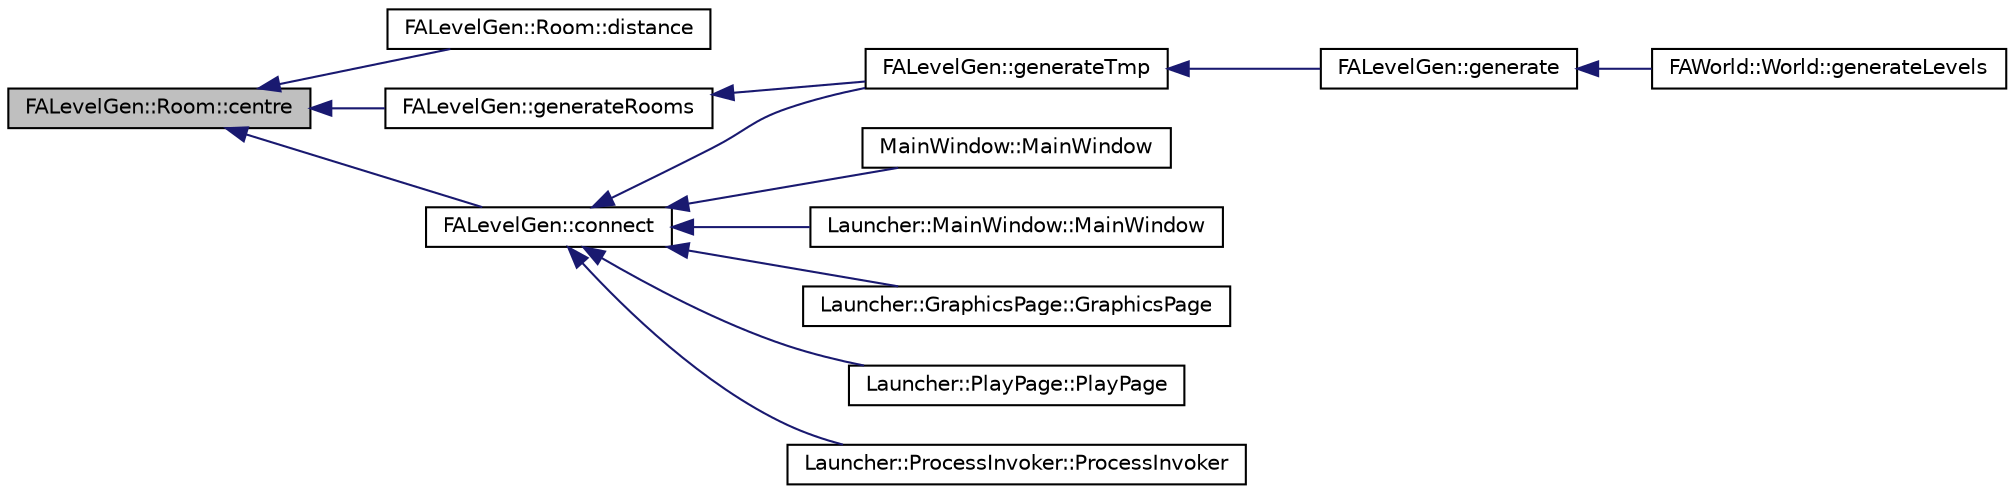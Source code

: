 digraph G
{
  edge [fontname="Helvetica",fontsize="10",labelfontname="Helvetica",labelfontsize="10"];
  node [fontname="Helvetica",fontsize="10",shape=record];
  rankdir="LR";
  Node1 [label="FALevelGen::Room::centre",height=0.2,width=0.4,color="black", fillcolor="grey75", style="filled" fontcolor="black"];
  Node1 -> Node2 [dir="back",color="midnightblue",fontsize="10",style="solid",fontname="Helvetica"];
  Node2 [label="FALevelGen::Room::distance",height=0.2,width=0.4,color="black", fillcolor="white", style="filled",URL="$class_f_a_level_gen_1_1_room.html#a17ddaaf881b4acb64723c587aece1a98"];
  Node1 -> Node3 [dir="back",color="midnightblue",fontsize="10",style="solid",fontname="Helvetica"];
  Node3 [label="FALevelGen::connect",height=0.2,width=0.4,color="black", fillcolor="white", style="filled",URL="$namespace_f_a_level_gen.html#aab6daf68a2c5c15cfc70e3306a58b0c4"];
  Node3 -> Node4 [dir="back",color="midnightblue",fontsize="10",style="solid",fontname="Helvetica"];
  Node4 [label="MainWindow::MainWindow",height=0.2,width=0.4,color="black", fillcolor="white", style="filled",URL="$class_main_window.html#a8b244be8b7b7db1b08de2a2acb9409db"];
  Node3 -> Node5 [dir="back",color="midnightblue",fontsize="10",style="solid",fontname="Helvetica"];
  Node5 [label="Launcher::MainWindow::MainWindow",height=0.2,width=0.4,color="black", fillcolor="white", style="filled",URL="$class_launcher_1_1_main_window.html#a8b244be8b7b7db1b08de2a2acb9409db"];
  Node3 -> Node6 [dir="back",color="midnightblue",fontsize="10",style="solid",fontname="Helvetica"];
  Node6 [label="FALevelGen::generateTmp",height=0.2,width=0.4,color="black", fillcolor="white", style="filled",URL="$namespace_f_a_level_gen.html#a3e67d9abf003b6628cc7f4421fef950b"];
  Node6 -> Node7 [dir="back",color="midnightblue",fontsize="10",style="solid",fontname="Helvetica"];
  Node7 [label="FALevelGen::generate",height=0.2,width=0.4,color="black", fillcolor="white", style="filled",URL="$namespace_f_a_level_gen.html#acf970d89560068907dc8e5f8a0511161"];
  Node7 -> Node8 [dir="back",color="midnightblue",fontsize="10",style="solid",fontname="Helvetica"];
  Node8 [label="FAWorld::World::generateLevels",height=0.2,width=0.4,color="black", fillcolor="white", style="filled",URL="$class_f_a_world_1_1_world.html#a5f2ca8c8743cc7689ba9227be88f9556"];
  Node3 -> Node9 [dir="back",color="midnightblue",fontsize="10",style="solid",fontname="Helvetica"];
  Node9 [label="Launcher::GraphicsPage::GraphicsPage",height=0.2,width=0.4,color="black", fillcolor="white", style="filled",URL="$class_launcher_1_1_graphics_page.html#a4ce23ee1bb399a1528e3566dfc19361c"];
  Node3 -> Node10 [dir="back",color="midnightblue",fontsize="10",style="solid",fontname="Helvetica"];
  Node10 [label="Launcher::PlayPage::PlayPage",height=0.2,width=0.4,color="black", fillcolor="white", style="filled",URL="$class_launcher_1_1_play_page.html#a5174a87f7581c7501a465115f797b091"];
  Node3 -> Node11 [dir="back",color="midnightblue",fontsize="10",style="solid",fontname="Helvetica"];
  Node11 [label="Launcher::ProcessInvoker::ProcessInvoker",height=0.2,width=0.4,color="black", fillcolor="white", style="filled",URL="$class_launcher_1_1_process_invoker.html#adf7fb6dd3781512e5d9aba2056d7b7aa"];
  Node1 -> Node12 [dir="back",color="midnightblue",fontsize="10",style="solid",fontname="Helvetica"];
  Node12 [label="FALevelGen::generateRooms",height=0.2,width=0.4,color="black", fillcolor="white", style="filled",URL="$namespace_f_a_level_gen.html#af4253770f881e110e8d16deb68d43581"];
  Node12 -> Node6 [dir="back",color="midnightblue",fontsize="10",style="solid",fontname="Helvetica"];
}
